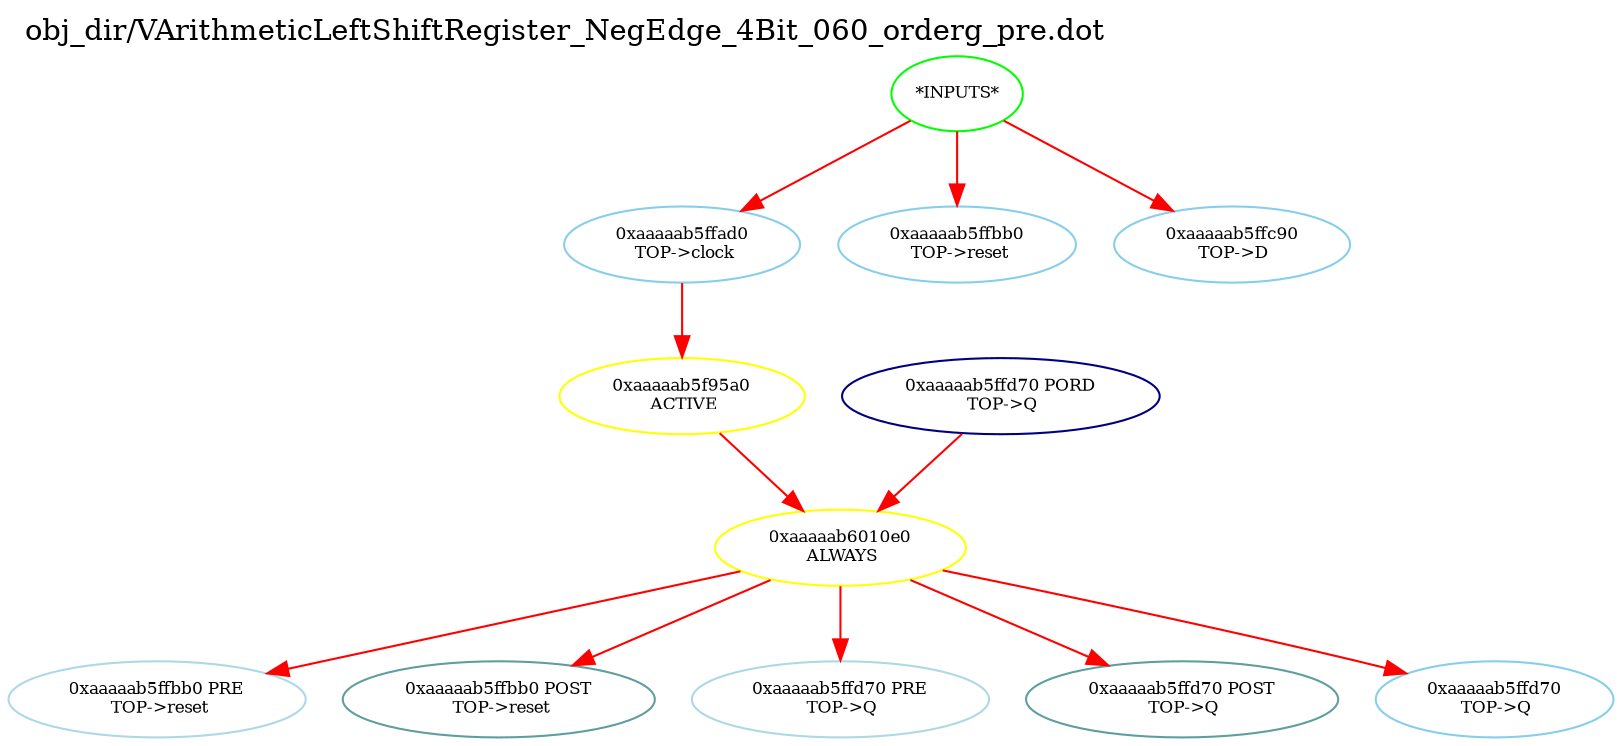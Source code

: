 digraph v3graph {
	graph	[label="obj_dir/VArithmeticLeftShiftRegister_NegEdge_4Bit_060_orderg_pre.dot",
		 labelloc=t, labeljust=l,
		 //size="7.5,10",
		 rankdir=TB];
	n0	[fontsize=8 label="*INPUTS*", color=green];
	n0xaaaaab5ff910_1	[fontsize=8 label="0xaaaaab5ffad0\n TOP->clock", color=skyblue];
	n0xaaaaab5ff910_2	[fontsize=8 label="0xaaaaab5ffbb0\n TOP->reset", color=skyblue];
	n0xaaaaab5ff910_3	[fontsize=8 label="0xaaaaab5ffc90\n TOP->D", color=skyblue];
	n0xaaaaab5ff910_4	[fontsize=8 label="0xaaaaab5f95a0\n ACTIVE", color=yellow];
	n0xaaaaab5ff910_5	[fontsize=8 label="0xaaaaab6010e0\n ALWAYS", color=yellow];
	n0xaaaaab5ff910_6	[fontsize=8 label="0xaaaaab5ffbb0 PRE\n TOP->reset", color=lightblue];
	n0xaaaaab5ff910_7	[fontsize=8 label="0xaaaaab5ffbb0 POST\n TOP->reset", color=CadetBlue];
	n0xaaaaab5ff910_8	[fontsize=8 label="0xaaaaab5ffd70 PRE\n TOP->Q", color=lightblue];
	n0xaaaaab5ff910_9	[fontsize=8 label="0xaaaaab5ffd70 POST\n TOP->Q", color=CadetBlue];
	n0xaaaaab5ff910_10	[fontsize=8 label="0xaaaaab5ffd70 PORD\n TOP->Q", color=NavyBlue];
	n0xaaaaab5ff910_11	[fontsize=8 label="0xaaaaab5ffd70\n TOP->Q", color=skyblue];
	n0 -> n0xaaaaab5ff910_1 [fontsize=8 label="" weight=1 color=red];
	n0 -> n0xaaaaab5ff910_2 [fontsize=8 label="" weight=1 color=red];
	n0 -> n0xaaaaab5ff910_3 [fontsize=8 label="" weight=1 color=red];
	n0xaaaaab5ff910_1 -> n0xaaaaab5ff910_4 [fontsize=8 label="" weight=8 color=red];
	n0xaaaaab5ff910_4 -> n0xaaaaab5ff910_5 [fontsize=8 label="" weight=32 color=red];
	n0xaaaaab5ff910_5 -> n0xaaaaab5ff910_6 [fontsize=8 label="" weight=32 color=red];
	n0xaaaaab5ff910_5 -> n0xaaaaab5ff910_7 [fontsize=8 label="" weight=2 color=red];
	n0xaaaaab5ff910_5 -> n0xaaaaab5ff910_8 [fontsize=8 label="" weight=32 color=red];
	n0xaaaaab5ff910_5 -> n0xaaaaab5ff910_9 [fontsize=8 label="" weight=2 color=red];
	n0xaaaaab5ff910_5 -> n0xaaaaab5ff910_11 [fontsize=8 label="" weight=32 color=red];
	n0xaaaaab5ff910_10 -> n0xaaaaab5ff910_5 [fontsize=8 label="" weight=32 color=red];
}
